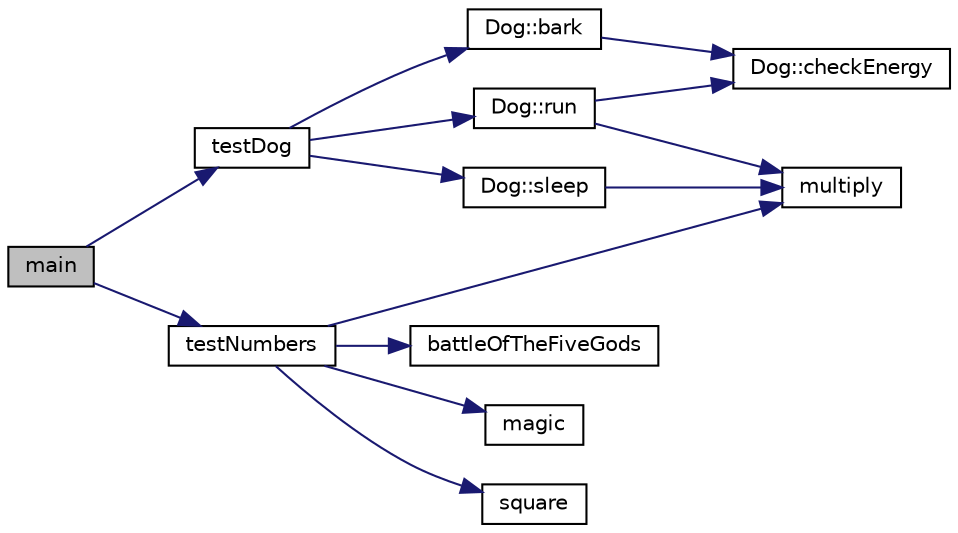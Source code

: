 digraph "main"
{
 // LATEX_PDF_SIZE
  edge [fontname="Helvetica",fontsize="10",labelfontname="Helvetica",labelfontsize="10"];
  node [fontname="Helvetica",fontsize="10",shape=record];
  rankdir="LR";
  Node1 [label="main",height=0.2,width=0.4,color="black", fillcolor="grey75", style="filled", fontcolor="black",tooltip=" "];
  Node1 -> Node2 [color="midnightblue",fontsize="10",style="solid",fontname="Helvetica"];
  Node2 [label="testDog",height=0.2,width=0.4,color="black", fillcolor="white", style="filled",URL="$main_8cpp.html#ae0f669050fa21339b103732480fc9667",tooltip=" "];
  Node2 -> Node3 [color="midnightblue",fontsize="10",style="solid",fontname="Helvetica"];
  Node3 [label="Dog::bark",height=0.2,width=0.4,color="black", fillcolor="white", style="filled",URL="$classDog.html#a710429cc93dc5140d5616f72804468a9",tooltip="Causes the dog to bark."];
  Node3 -> Node4 [color="midnightblue",fontsize="10",style="solid",fontname="Helvetica"];
  Node4 [label="Dog::checkEnergy",height=0.2,width=0.4,color="black", fillcolor="white", style="filled",URL="$classDog.html#a50f21c8181e2871699af6fe8edad9a4f",tooltip="Checks the dog's energy."];
  Node2 -> Node5 [color="midnightblue",fontsize="10",style="solid",fontname="Helvetica"];
  Node5 [label="Dog::run",height=0.2,width=0.4,color="black", fillcolor="white", style="filled",URL="$classDog.html#a756ea89c1b661023452d87063049145e",tooltip="Causes the dog to run."];
  Node5 -> Node4 [color="midnightblue",fontsize="10",style="solid",fontname="Helvetica"];
  Node5 -> Node6 [color="midnightblue",fontsize="10",style="solid",fontname="Helvetica"];
  Node6 [label="multiply",height=0.2,width=0.4,color="black", fillcolor="white", style="filled",URL="$utility_8cpp.html#a50de380d6a4786c51a18168d9d9c7fa1",tooltip="Multiplies two numbers."];
  Node2 -> Node7 [color="midnightblue",fontsize="10",style="solid",fontname="Helvetica"];
  Node7 [label="Dog::sleep",height=0.2,width=0.4,color="black", fillcolor="white", style="filled",URL="$classDog.html#a8082ce753fd0911a6744bfa553a65e48",tooltip="Causes the dog to sleep."];
  Node7 -> Node6 [color="midnightblue",fontsize="10",style="solid",fontname="Helvetica"];
  Node1 -> Node8 [color="midnightblue",fontsize="10",style="solid",fontname="Helvetica"];
  Node8 [label="testNumbers",height=0.2,width=0.4,color="black", fillcolor="white", style="filled",URL="$main_8cpp.html#ade1ea7ec2e87f146e8b006c86e89bc04",tooltip=" "];
  Node8 -> Node9 [color="midnightblue",fontsize="10",style="solid",fontname="Helvetica"];
  Node9 [label="battleOfTheFiveGods",height=0.2,width=0.4,color="black", fillcolor="white", style="filled",URL="$utility_8cpp.html#ab2d299d418c81fbbdb83fe90f0d11bb2",tooltip="Multiplies all the gods together."];
  Node8 -> Node10 [color="midnightblue",fontsize="10",style="solid",fontname="Helvetica"];
  Node10 [label="magic",height=0.2,width=0.4,color="black", fillcolor="white", style="filled",URL="$utility_8cpp.html#a07a97f4470961bb441483bc3e8748861",tooltip="Function for magic math."];
  Node8 -> Node6 [color="midnightblue",fontsize="10",style="solid",fontname="Helvetica"];
  Node8 -> Node11 [color="midnightblue",fontsize="10",style="solid",fontname="Helvetica"];
  Node11 [label="square",height=0.2,width=0.4,color="black", fillcolor="white", style="filled",URL="$utility_8cpp.html#ab12b3cad66448e2bfc8c590d002052da",tooltip="Squares a number."];
}
